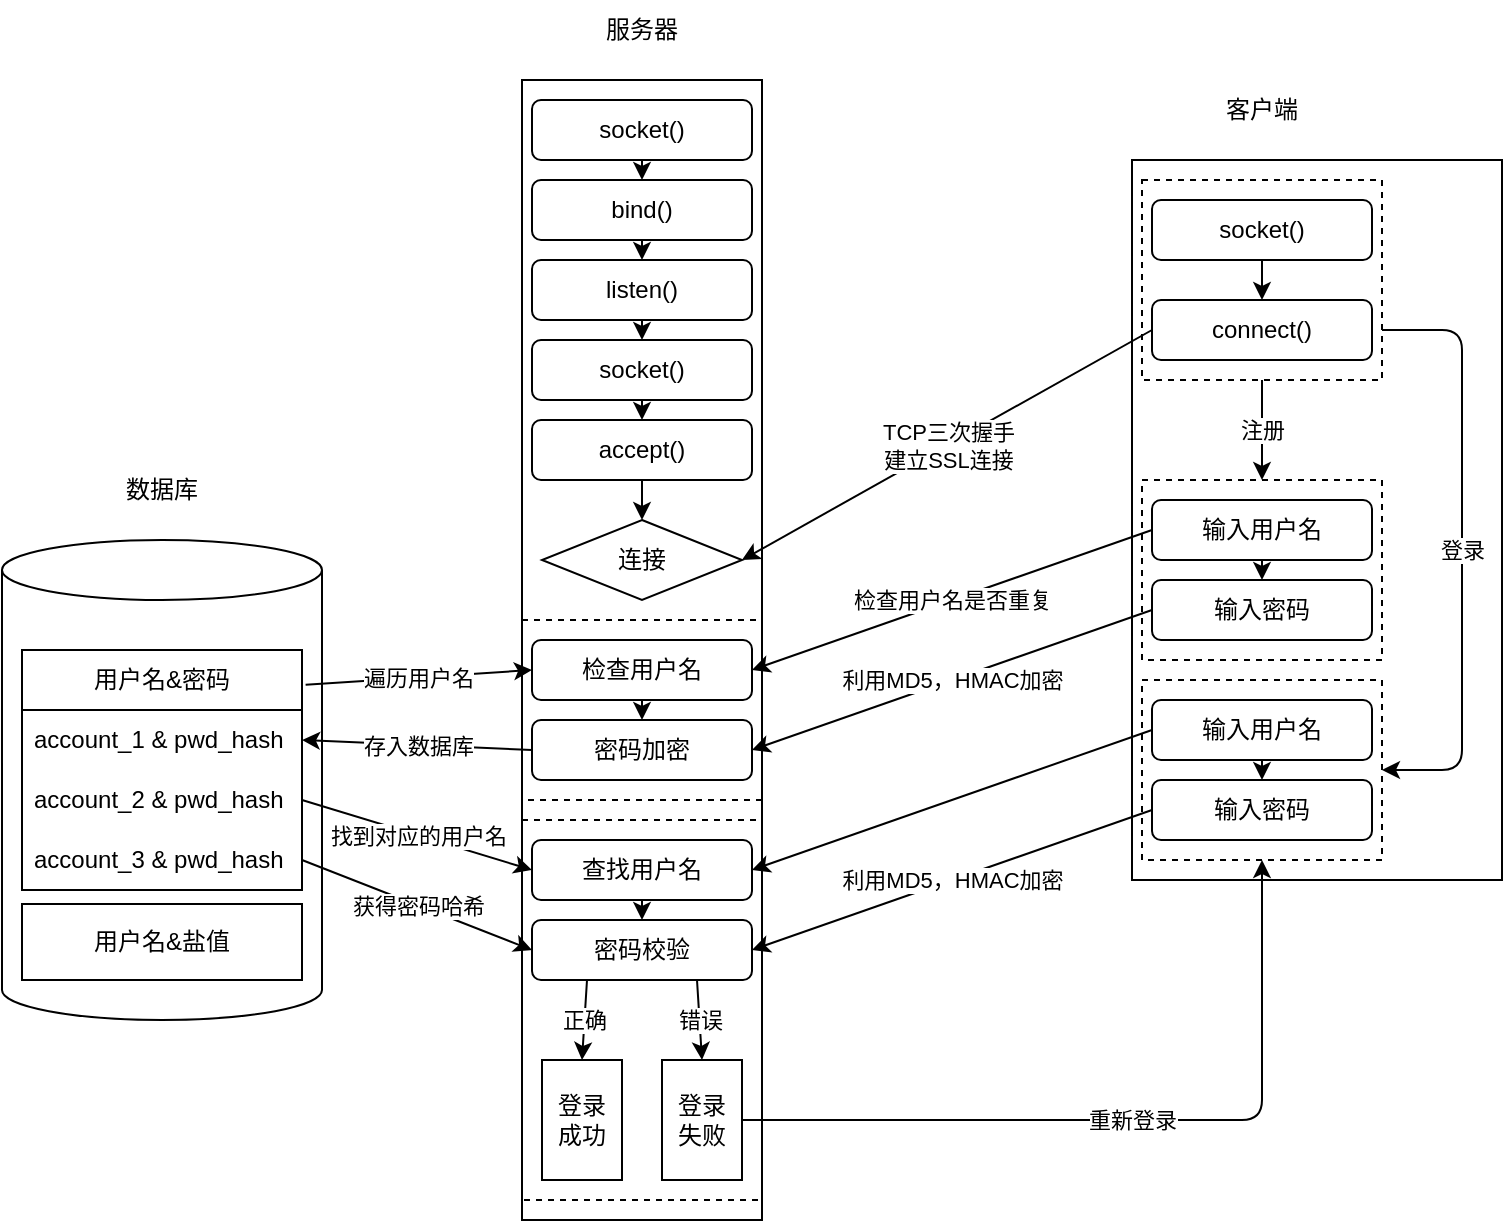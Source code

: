 <mxfile version="22.1.2" type="device">
  <diagram id="sooLzFlBX_JtUsTcfSaK" name="第 1 页">
    <mxGraphModel dx="1221" dy="717" grid="0" gridSize="10" guides="1" tooltips="1" connect="1" arrows="1" fold="1" page="1" pageScale="1" pageWidth="827" pageHeight="1169" math="0" shadow="0">
      <root>
        <mxCell id="0" />
        <mxCell id="1" parent="0" />
        <mxCell id="33" value="" style="shape=cylinder3;whiteSpace=wrap;html=1;boundedLbl=1;backgroundOutline=1;size=15;fillColor=none;" parent="1" vertex="1">
          <mxGeometry x="40" y="410" width="160" height="240" as="geometry" />
        </mxCell>
        <mxCell id="35" value="" style="rounded=0;whiteSpace=wrap;html=1;fillColor=none;" parent="1" vertex="1">
          <mxGeometry x="605" y="220" width="185" height="360" as="geometry" />
        </mxCell>
        <mxCell id="3" value="" style="rounded=0;whiteSpace=wrap;html=1;fillColor=none;dashed=1;" parent="1" vertex="1">
          <mxGeometry x="610" y="230" width="120" height="100" as="geometry" />
        </mxCell>
        <mxCell id="2" value="" style="rounded=0;whiteSpace=wrap;html=1;fillColor=none;" parent="1" vertex="1">
          <mxGeometry x="300" y="180" width="120" height="570" as="geometry" />
        </mxCell>
        <mxCell id="4" value="服务器" style="text;html=1;strokeColor=none;fillColor=none;align=center;verticalAlign=middle;whiteSpace=wrap;rounded=0;" parent="1" vertex="1">
          <mxGeometry x="330" y="140" width="60" height="30" as="geometry" />
        </mxCell>
        <mxCell id="5" value="客户端" style="text;html=1;strokeColor=none;fillColor=none;align=center;verticalAlign=middle;whiteSpace=wrap;rounded=0;" parent="1" vertex="1">
          <mxGeometry x="640" y="180" width="60" height="30" as="geometry" />
        </mxCell>
        <mxCell id="93" style="edgeStyle=none;html=1;exitX=0.5;exitY=1;exitDx=0;exitDy=0;entryX=0.5;entryY=0;entryDx=0;entryDy=0;" parent="1" source="6" target="7" edge="1">
          <mxGeometry relative="1" as="geometry" />
        </mxCell>
        <mxCell id="6" value="socket()" style="rounded=1;whiteSpace=wrap;html=1;" parent="1" vertex="1">
          <mxGeometry x="305" y="190" width="110" height="30" as="geometry" />
        </mxCell>
        <mxCell id="92" style="edgeStyle=none;html=1;exitX=0.5;exitY=1;exitDx=0;exitDy=0;entryX=0.5;entryY=0;entryDx=0;entryDy=0;" parent="1" source="7" target="8" edge="1">
          <mxGeometry relative="1" as="geometry" />
        </mxCell>
        <mxCell id="7" value="bind()" style="rounded=1;whiteSpace=wrap;html=1;" parent="1" vertex="1">
          <mxGeometry x="305" y="230" width="110" height="30" as="geometry" />
        </mxCell>
        <mxCell id="91" style="edgeStyle=none;html=1;exitX=0.5;exitY=1;exitDx=0;exitDy=0;entryX=0.5;entryY=0;entryDx=0;entryDy=0;" parent="1" source="8" target="9" edge="1">
          <mxGeometry relative="1" as="geometry" />
        </mxCell>
        <mxCell id="8" value="listen()" style="rounded=1;whiteSpace=wrap;html=1;" parent="1" vertex="1">
          <mxGeometry x="305" y="270" width="110" height="30" as="geometry" />
        </mxCell>
        <mxCell id="90" style="edgeStyle=none;html=1;exitX=0.5;exitY=1;exitDx=0;exitDy=0;entryX=0.5;entryY=0;entryDx=0;entryDy=0;" parent="1" source="9" target="10" edge="1">
          <mxGeometry relative="1" as="geometry" />
        </mxCell>
        <mxCell id="9" value="socket()" style="rounded=1;whiteSpace=wrap;html=1;" parent="1" vertex="1">
          <mxGeometry x="305" y="310" width="110" height="30" as="geometry" />
        </mxCell>
        <mxCell id="10" value="accept()" style="rounded=1;whiteSpace=wrap;html=1;" parent="1" vertex="1">
          <mxGeometry x="305" y="350" width="110" height="30" as="geometry" />
        </mxCell>
        <mxCell id="12" value="socket()" style="rounded=1;whiteSpace=wrap;html=1;" parent="1" vertex="1">
          <mxGeometry x="615" y="240" width="110" height="30" as="geometry" />
        </mxCell>
        <mxCell id="13" value="connect()" style="rounded=1;whiteSpace=wrap;html=1;" parent="1" vertex="1">
          <mxGeometry x="615" y="290" width="110" height="30" as="geometry" />
        </mxCell>
        <mxCell id="20" value="" style="endArrow=classic;html=1;exitX=0.5;exitY=1;exitDx=0;exitDy=0;" parent="1" source="12" target="13" edge="1">
          <mxGeometry width="50" height="50" relative="1" as="geometry">
            <mxPoint x="219.5" y="220" as="sourcePoint" />
            <mxPoint x="219.5" y="240" as="targetPoint" />
          </mxGeometry>
        </mxCell>
        <mxCell id="26" value="连接" style="rhombus;whiteSpace=wrap;html=1;fillColor=none;" parent="1" vertex="1">
          <mxGeometry x="310" y="400" width="100" height="40" as="geometry" />
        </mxCell>
        <mxCell id="27" value="" style="endArrow=classic;html=1;entryX=0.5;entryY=0;entryDx=0;entryDy=0;exitX=0.5;exitY=1;exitDx=0;exitDy=0;" parent="1" source="10" target="26" edge="1">
          <mxGeometry width="50" height="50" relative="1" as="geometry">
            <mxPoint x="370.0" y="320" as="sourcePoint" />
            <mxPoint x="370.0" y="340" as="targetPoint" />
          </mxGeometry>
        </mxCell>
        <mxCell id="31" value="" style="endArrow=classic;html=1;entryX=1;entryY=0.5;entryDx=0;entryDy=0;exitX=0;exitY=0.5;exitDx=0;exitDy=0;" parent="1" source="13" target="26" edge="1">
          <mxGeometry relative="1" as="geometry">
            <mxPoint x="520" y="370" as="sourcePoint" />
            <mxPoint x="620" y="370" as="targetPoint" />
          </mxGeometry>
        </mxCell>
        <mxCell id="32" value="TCP三次握手&lt;br&gt;建立SSL连接" style="edgeLabel;resizable=0;html=1;align=center;verticalAlign=middle;fillColor=none;" parent="31" connectable="0" vertex="1">
          <mxGeometry relative="1" as="geometry" />
        </mxCell>
        <mxCell id="34" value="数据库" style="text;html=1;strokeColor=none;fillColor=none;align=center;verticalAlign=middle;whiteSpace=wrap;rounded=0;" parent="1" vertex="1">
          <mxGeometry x="90" y="370" width="60" height="30" as="geometry" />
        </mxCell>
        <mxCell id="37" value="" style="rounded=0;whiteSpace=wrap;html=1;fillColor=none;dashed=1;" parent="1" vertex="1">
          <mxGeometry x="610" y="380" width="120" height="90" as="geometry" />
        </mxCell>
        <mxCell id="38" value="" style="rounded=0;whiteSpace=wrap;html=1;fillColor=none;dashed=1;" parent="1" vertex="1">
          <mxGeometry x="610" y="480" width="120" height="90" as="geometry" />
        </mxCell>
        <mxCell id="41" value="" style="endArrow=classic;html=1;exitX=0.5;exitY=1;exitDx=0;exitDy=0;entryX=0.5;entryY=0;entryDx=0;entryDy=0;" parent="1" source="3" target="37" edge="1">
          <mxGeometry relative="1" as="geometry">
            <mxPoint x="310" y="390" as="sourcePoint" />
            <mxPoint x="410" y="390" as="targetPoint" />
          </mxGeometry>
        </mxCell>
        <mxCell id="42" value="注册" style="edgeLabel;resizable=0;html=1;align=center;verticalAlign=middle;fillColor=none;" parent="41" connectable="0" vertex="1">
          <mxGeometry relative="1" as="geometry" />
        </mxCell>
        <mxCell id="43" value="" style="endArrow=classic;html=1;entryX=1;entryY=0.5;entryDx=0;entryDy=0;exitX=1;exitY=0.75;exitDx=0;exitDy=0;" parent="1" source="3" target="38" edge="1">
          <mxGeometry relative="1" as="geometry">
            <mxPoint x="310" y="390" as="sourcePoint" />
            <mxPoint x="410" y="390" as="targetPoint" />
            <Array as="points">
              <mxPoint x="770" y="305" />
              <mxPoint x="770" y="440" />
              <mxPoint x="770" y="525" />
            </Array>
          </mxGeometry>
        </mxCell>
        <mxCell id="44" value="登录" style="edgeLabel;resizable=0;html=1;align=center;verticalAlign=middle;fillColor=none;" parent="43" connectable="0" vertex="1">
          <mxGeometry relative="1" as="geometry" />
        </mxCell>
        <mxCell id="75" style="edgeStyle=none;html=1;exitX=0.5;exitY=1;exitDx=0;exitDy=0;entryX=0.5;entryY=0;entryDx=0;entryDy=0;" parent="1" source="45" target="58" edge="1">
          <mxGeometry relative="1" as="geometry" />
        </mxCell>
        <mxCell id="45" value="输入用户名" style="rounded=1;whiteSpace=wrap;html=1;" parent="1" vertex="1">
          <mxGeometry x="615" y="390" width="110" height="30" as="geometry" />
        </mxCell>
        <mxCell id="46" value="用户名&amp;amp;密码" style="swimlane;fontStyle=0;childLayout=stackLayout;horizontal=1;startSize=30;horizontalStack=0;resizeParent=1;resizeParentMax=0;resizeLast=0;collapsible=1;marginBottom=0;whiteSpace=wrap;html=1;fillColor=none;" parent="1" vertex="1">
          <mxGeometry x="50" y="465" width="140" height="120" as="geometry" />
        </mxCell>
        <mxCell id="47" value="account_1 &amp;amp; pwd_hash" style="text;strokeColor=none;fillColor=none;align=left;verticalAlign=middle;spacingLeft=4;spacingRight=4;overflow=hidden;points=[[0,0.5],[1,0.5]];portConstraint=eastwest;rotatable=0;whiteSpace=wrap;html=1;" parent="46" vertex="1">
          <mxGeometry y="30" width="140" height="30" as="geometry" />
        </mxCell>
        <mxCell id="48" value="account_2 &amp;amp; pwd_hash" style="text;strokeColor=none;fillColor=none;align=left;verticalAlign=middle;spacingLeft=4;spacingRight=4;overflow=hidden;points=[[0,0.5],[1,0.5]];portConstraint=eastwest;rotatable=0;whiteSpace=wrap;html=1;" parent="46" vertex="1">
          <mxGeometry y="60" width="140" height="30" as="geometry" />
        </mxCell>
        <mxCell id="49" value="account_3 &amp;amp; pwd_hash" style="text;strokeColor=none;fillColor=none;align=left;verticalAlign=middle;spacingLeft=4;spacingRight=4;overflow=hidden;points=[[0,0.5],[1,0.5]];portConstraint=eastwest;rotatable=0;whiteSpace=wrap;html=1;" parent="46" vertex="1">
          <mxGeometry y="90" width="140" height="30" as="geometry" />
        </mxCell>
        <mxCell id="51" value="" style="rounded=0;whiteSpace=wrap;html=1;fillColor=none;dashed=1;" parent="1" vertex="1">
          <mxGeometry x="300" y="450" width="120" height="90" as="geometry" />
        </mxCell>
        <mxCell id="78" style="edgeStyle=none;html=1;exitX=0.5;exitY=1;exitDx=0;exitDy=0;entryX=0.5;entryY=0;entryDx=0;entryDy=0;" parent="1" source="53" target="59" edge="1">
          <mxGeometry relative="1" as="geometry" />
        </mxCell>
        <mxCell id="53" value="检查用户名" style="rounded=1;whiteSpace=wrap;html=1;" parent="1" vertex="1">
          <mxGeometry x="305" y="460" width="110" height="30" as="geometry" />
        </mxCell>
        <mxCell id="56" value="" style="endArrow=classic;html=1;entryX=1;entryY=0.5;entryDx=0;entryDy=0;exitX=0;exitY=0.5;exitDx=0;exitDy=0;" parent="1" source="45" target="53" edge="1">
          <mxGeometry relative="1" as="geometry">
            <mxPoint x="340" y="450" as="sourcePoint" />
            <mxPoint x="440" y="450" as="targetPoint" />
          </mxGeometry>
        </mxCell>
        <mxCell id="57" value="检查用户名是否重复" style="edgeLabel;resizable=0;html=1;align=center;verticalAlign=middle;fillColor=none;" parent="56" connectable="0" vertex="1">
          <mxGeometry relative="1" as="geometry" />
        </mxCell>
        <mxCell id="58" value="输入密码" style="rounded=1;whiteSpace=wrap;html=1;" parent="1" vertex="1">
          <mxGeometry x="615" y="430" width="110" height="30" as="geometry" />
        </mxCell>
        <mxCell id="59" value="密码加密" style="rounded=1;whiteSpace=wrap;html=1;" parent="1" vertex="1">
          <mxGeometry x="305" y="500" width="110" height="30" as="geometry" />
        </mxCell>
        <mxCell id="60" value="" style="endArrow=classic;html=1;entryX=1;entryY=0.5;entryDx=0;entryDy=0;exitX=0;exitY=0.5;exitDx=0;exitDy=0;" parent="1" source="58" target="59" edge="1">
          <mxGeometry relative="1" as="geometry">
            <mxPoint x="340" y="450" as="sourcePoint" />
            <mxPoint x="440" y="450" as="targetPoint" />
          </mxGeometry>
        </mxCell>
        <mxCell id="61" value="利用MD5，HMAC加密" style="edgeLabel;resizable=0;html=1;align=center;verticalAlign=middle;fillColor=none;" parent="60" connectable="0" vertex="1">
          <mxGeometry relative="1" as="geometry" />
        </mxCell>
        <mxCell id="62" value="" style="endArrow=classic;html=1;entryX=1;entryY=0.5;entryDx=0;entryDy=0;exitX=0;exitY=0.5;exitDx=0;exitDy=0;" parent="1" source="59" target="47" edge="1">
          <mxGeometry relative="1" as="geometry">
            <mxPoint x="360" y="460" as="sourcePoint" />
            <mxPoint x="460" y="460" as="targetPoint" />
          </mxGeometry>
        </mxCell>
        <mxCell id="63" value="存入数据库" style="edgeLabel;resizable=0;html=1;align=center;verticalAlign=middle;fillColor=none;" parent="62" connectable="0" vertex="1">
          <mxGeometry relative="1" as="geometry" />
        </mxCell>
        <mxCell id="65" value="" style="rounded=0;whiteSpace=wrap;html=1;fillColor=none;dashed=1;" parent="1" vertex="1">
          <mxGeometry x="300" y="550" width="120" height="190" as="geometry" />
        </mxCell>
        <mxCell id="76" style="edgeStyle=none;html=1;exitX=0.5;exitY=1;exitDx=0;exitDy=0;entryX=0.5;entryY=0;entryDx=0;entryDy=0;" parent="1" source="66" target="74" edge="1">
          <mxGeometry relative="1" as="geometry" />
        </mxCell>
        <mxCell id="66" value="输入用户名" style="rounded=1;whiteSpace=wrap;html=1;" parent="1" vertex="1">
          <mxGeometry x="615" y="490" width="110" height="30" as="geometry" />
        </mxCell>
        <mxCell id="79" style="edgeStyle=none;html=1;exitX=0.5;exitY=1;exitDx=0;exitDy=0;entryX=0.5;entryY=0;entryDx=0;entryDy=0;" parent="1" source="67" target="77" edge="1">
          <mxGeometry relative="1" as="geometry" />
        </mxCell>
        <mxCell id="67" value="查找用户名" style="rounded=1;whiteSpace=wrap;html=1;" parent="1" vertex="1">
          <mxGeometry x="305" y="560" width="110" height="30" as="geometry" />
        </mxCell>
        <mxCell id="68" value="" style="endArrow=classic;html=1;entryX=1;entryY=0.5;entryDx=0;entryDy=0;exitX=0;exitY=0.5;exitDx=0;exitDy=0;" parent="1" source="66" target="67" edge="1">
          <mxGeometry width="50" height="50" relative="1" as="geometry">
            <mxPoint x="390" y="490" as="sourcePoint" />
            <mxPoint x="440" y="440" as="targetPoint" />
          </mxGeometry>
        </mxCell>
        <mxCell id="70" value="" style="endArrow=classic;html=1;exitX=1.013;exitY=0.145;exitDx=0;exitDy=0;exitPerimeter=0;entryX=0;entryY=0.5;entryDx=0;entryDy=0;" parent="1" source="46" target="53" edge="1">
          <mxGeometry relative="1" as="geometry">
            <mxPoint x="360" y="460" as="sourcePoint" />
            <mxPoint x="460" y="460" as="targetPoint" />
          </mxGeometry>
        </mxCell>
        <mxCell id="71" value="遍历用户名" style="edgeLabel;resizable=0;html=1;align=center;verticalAlign=middle;fillColor=none;" parent="70" connectable="0" vertex="1">
          <mxGeometry relative="1" as="geometry" />
        </mxCell>
        <mxCell id="72" value="" style="endArrow=classic;html=1;exitX=1;exitY=0.5;exitDx=0;exitDy=0;entryX=0;entryY=0.5;entryDx=0;entryDy=0;" parent="1" source="48" target="67" edge="1">
          <mxGeometry relative="1" as="geometry">
            <mxPoint x="340" y="470" as="sourcePoint" />
            <mxPoint x="440" y="470" as="targetPoint" />
          </mxGeometry>
        </mxCell>
        <mxCell id="73" value="找到对应的用户名" style="edgeLabel;resizable=0;html=1;align=center;verticalAlign=middle;fillColor=none;" parent="72" connectable="0" vertex="1">
          <mxGeometry relative="1" as="geometry" />
        </mxCell>
        <mxCell id="74" value="输入密码" style="rounded=1;whiteSpace=wrap;html=1;" parent="1" vertex="1">
          <mxGeometry x="615" y="530" width="110" height="30" as="geometry" />
        </mxCell>
        <mxCell id="87" value="正确" style="edgeStyle=none;html=1;exitX=0.25;exitY=1;exitDx=0;exitDy=0;entryX=0.5;entryY=0;entryDx=0;entryDy=0;" parent="1" source="77" target="84" edge="1">
          <mxGeometry relative="1" as="geometry" />
        </mxCell>
        <mxCell id="88" value="错误" style="edgeStyle=none;html=1;exitX=0.75;exitY=1;exitDx=0;exitDy=0;entryX=0.5;entryY=0;entryDx=0;entryDy=0;" parent="1" source="77" target="86" edge="1">
          <mxGeometry relative="1" as="geometry" />
        </mxCell>
        <mxCell id="77" value="密码校验" style="rounded=1;whiteSpace=wrap;html=1;" parent="1" vertex="1">
          <mxGeometry x="305" y="600" width="110" height="30" as="geometry" />
        </mxCell>
        <mxCell id="80" value="" style="endArrow=classic;html=1;exitX=0;exitY=0.5;exitDx=0;exitDy=0;entryX=1;entryY=0.5;entryDx=0;entryDy=0;" parent="1" source="74" target="77" edge="1">
          <mxGeometry relative="1" as="geometry">
            <mxPoint x="340" y="670" as="sourcePoint" />
            <mxPoint x="440" y="670" as="targetPoint" />
          </mxGeometry>
        </mxCell>
        <mxCell id="81" value="利用MD5，HMAC加密" style="edgeLabel;resizable=0;html=1;align=center;verticalAlign=middle;fillColor=none;" parent="80" connectable="0" vertex="1">
          <mxGeometry relative="1" as="geometry" />
        </mxCell>
        <mxCell id="82" value="" style="endArrow=classic;html=1;exitX=1;exitY=0.5;exitDx=0;exitDy=0;entryX=0;entryY=0.5;entryDx=0;entryDy=0;" parent="1" source="49" target="77" edge="1">
          <mxGeometry relative="1" as="geometry">
            <mxPoint x="340" y="540" as="sourcePoint" />
            <mxPoint x="440" y="540" as="targetPoint" />
          </mxGeometry>
        </mxCell>
        <mxCell id="83" value="获得密码哈希" style="edgeLabel;resizable=0;html=1;align=center;verticalAlign=middle;fillColor=none;" parent="82" connectable="0" vertex="1">
          <mxGeometry relative="1" as="geometry" />
        </mxCell>
        <mxCell id="84" value="登录&lt;br&gt;成功" style="rounded=0;whiteSpace=wrap;html=1;fillColor=none;" parent="1" vertex="1">
          <mxGeometry x="310" y="670" width="40" height="60" as="geometry" />
        </mxCell>
        <mxCell id="89" value="重新登录" style="edgeStyle=none;html=1;exitX=1;exitY=0.5;exitDx=0;exitDy=0;entryX=0.5;entryY=1;entryDx=0;entryDy=0;" parent="1" source="86" target="38" edge="1">
          <mxGeometry relative="1" as="geometry">
            <Array as="points">
              <mxPoint x="670" y="700" />
            </Array>
          </mxGeometry>
        </mxCell>
        <mxCell id="86" value="登录&lt;br&gt;失败" style="rounded=0;whiteSpace=wrap;html=1;fillColor=none;" parent="1" vertex="1">
          <mxGeometry x="370" y="670" width="40" height="60" as="geometry" />
        </mxCell>
        <mxCell id="o77zcWGj243MWgKZb3Ue-93" value="用户名&amp;amp;盐值" style="rounded=0;whiteSpace=wrap;html=1;" vertex="1" parent="1">
          <mxGeometry x="50" y="592" width="140" height="38" as="geometry" />
        </mxCell>
      </root>
    </mxGraphModel>
  </diagram>
</mxfile>
